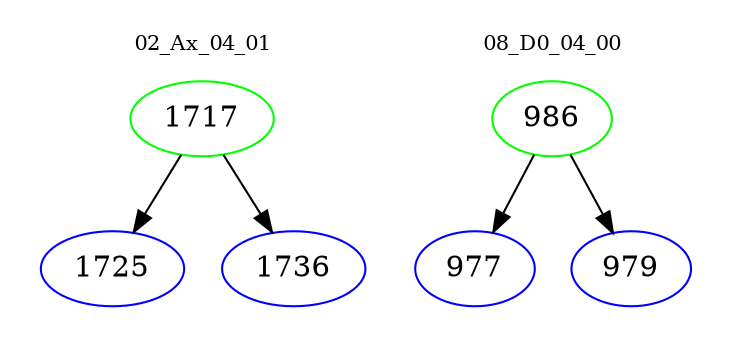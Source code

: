 digraph{
subgraph cluster_0 {
color = white
label = "02_Ax_04_01";
fontsize=10;
T0_1717 [label="1717", color="green"]
T0_1717 -> T0_1725 [color="black"]
T0_1725 [label="1725", color="blue"]
T0_1717 -> T0_1736 [color="black"]
T0_1736 [label="1736", color="blue"]
}
subgraph cluster_1 {
color = white
label = "08_D0_04_00";
fontsize=10;
T1_986 [label="986", color="green"]
T1_986 -> T1_977 [color="black"]
T1_977 [label="977", color="blue"]
T1_986 -> T1_979 [color="black"]
T1_979 [label="979", color="blue"]
}
}
